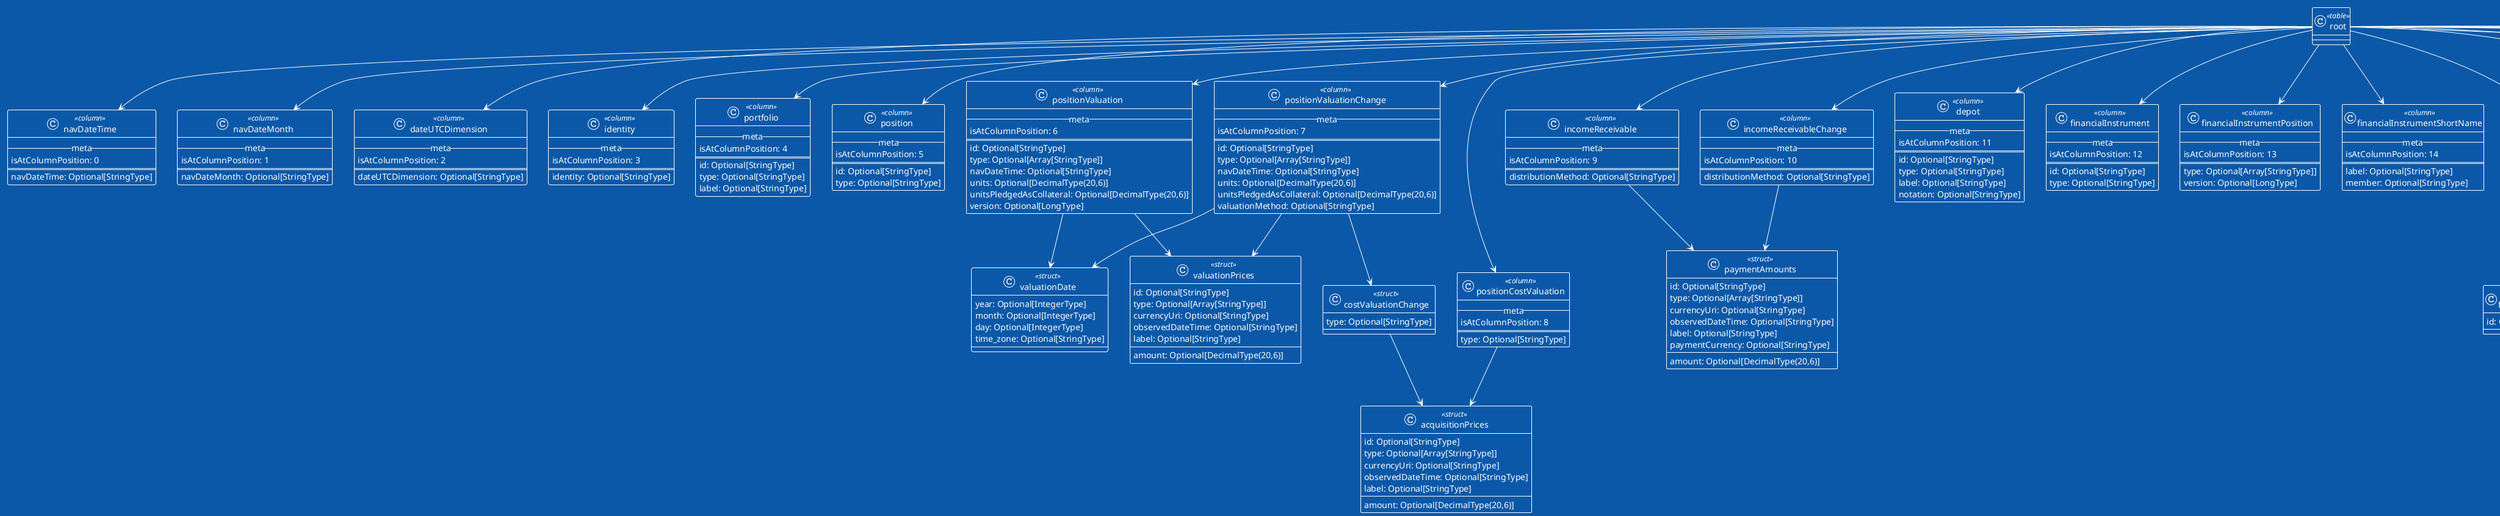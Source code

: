 @startuml some-model-name

!theme amiga

class root <<table>> {
}

class navDateTime <<column>> {
    --meta--
    isAtColumnPosition: 0
    ===
    navDateTime: Optional[StringType]
}

class navDateMonth <<column>> {
    --meta--
    isAtColumnPosition: 1
    ===
    navDateMonth: Optional[StringType]
}

class dateUTCDimension <<column>> {
    --meta--
    isAtColumnPosition: 2
    ===
    dateUTCDimension: Optional[StringType]
}

class identity <<column>> {
    --meta--
    isAtColumnPosition: 3
    ===
    identity: Optional[StringType]
}

class portfolio <<column>> {
    --meta--
    isAtColumnPosition: 4
    ===
    id: Optional[StringType]
    type: Optional[StringType]
    label: Optional[StringType]
}

class position <<column>> {
    --meta--
    isAtColumnPosition: 5
    ===
    id: Optional[StringType]
    type: Optional[StringType]
}

class positionValuation <<column>> {
    --meta--
    isAtColumnPosition: 6
    ===
    id: Optional[StringType]
    type: Optional[Array[StringType]]
    navDateTime: Optional[StringType]
    units: Optional[DecimalType(20,6)]
    unitsPledgedAsCollateral: Optional[DecimalType(20,6)]
    version: Optional[LongType]
}

class valuationDate <<struct>> {
    year: Optional[IntegerType]
    month: Optional[IntegerType]
    day: Optional[IntegerType]
    time_zone: Optional[StringType]
}

class valuationPrices <<struct>> {
    id: Optional[StringType]
    type: Optional[Array[StringType]]
    amount: Optional[DecimalType(20,6)]
    currencyUri: Optional[StringType]
    observedDateTime: Optional[StringType]
    label: Optional[StringType]
}

class positionValuationChange <<column>> {
    --meta--
    isAtColumnPosition: 7
    ===
    id: Optional[StringType]
    type: Optional[Array[StringType]]
    navDateTime: Optional[StringType]
    units: Optional[DecimalType(20,6)]
    unitsPledgedAsCollateral: Optional[DecimalType(20,6)]
    valuationMethod: Optional[StringType]
}

class costValuationChange <<struct>> {
    type: Optional[StringType]
}

class acquisitionPrices <<struct>> {
    id: Optional[StringType]
    type: Optional[Array[StringType]]
    amount: Optional[DecimalType(20,6)]
    currencyUri: Optional[StringType]
    observedDateTime: Optional[StringType]
    label: Optional[StringType]
}

class positionCostValuation <<column>> {
    --meta--
    isAtColumnPosition: 8
    ===
    type: Optional[StringType]
}

class incomeReceivable <<column>> {
    --meta--
    isAtColumnPosition: 9
    ===
    distributionMethod: Optional[StringType]
}

class paymentAmounts <<struct>> {
    id: Optional[StringType]
    type: Optional[Array[StringType]]
    amount: Optional[DecimalType(20,6)]
    currencyUri: Optional[StringType]
    observedDateTime: Optional[StringType]
    label: Optional[StringType]
    paymentCurrency: Optional[StringType]
}

class incomeReceivableChange <<column>> {
    --meta--
    isAtColumnPosition: 10
    ===
    distributionMethod: Optional[StringType]
}

class depot <<column>> {
    --meta--
    isAtColumnPosition: 11
    ===
    id: Optional[StringType]
    type: Optional[StringType]
    label: Optional[StringType]
    notation: Optional[StringType]
}

class financialInstrument <<column>> {
    --meta--
    isAtColumnPosition: 12
    ===
    id: Optional[StringType]
    type: Optional[StringType]
}

class financialInstrumentPosition <<column>> {
    --meta--
    isAtColumnPosition: 13
    ===
    type: Optional[Array[StringType]]
    version: Optional[LongType]
}

class financialInstrumentShortName <<column>> {
    --meta--
    isAtColumnPosition: 14
    ===
    label: Optional[StringType]
    member: Optional[StringType]
}

class financialInstrumentRatingScore <<column>> {
    --meta--
    isAtColumnPosition: 15
    ===
}

class financialInstrumentRatingScoreArrayStruct <<array_struct>> {
    id: Optional[StringType]
}

class countryOfRisk <<column>> {
    --meta--
    isAtColumnPosition: 15
    ===
    countryOfRisk: Optional[StringType]
}

class financialInstrumentLegallyRecordedInCountry <<column>> {
    --meta--
    isAtColumnPosition: 16
    ===
    financialInstrumentLegallyRecordedInCountry: Optional[StringType]
}

class financialInstrumentIssuer <<column>> {
    --meta--
    isAtColumnPosition: 17
    ===
    type: Optional[StringType]
    classifier: Optional[StringType]
    notation: Optional[StringType]
    label: Optional[StringType]
}

class financialInstrumentMaturityDate <<column>> {
    --meta--
    isAtColumnPosition: 18
    ===
    financialInstrumentMaturityDate: Optional[StringType]
}

class financialInstrumentIdentifiers <<column>> {
    --meta--
    isAtColumnPosition: 19
    ===
}

class financialInstrumentIdentifiersArrayStruct <<array_struct>> {
    type: Optional[StringType]
    label: Optional[StringType]
}

class financialInstrumentClassifiers <<column>> {
    --meta--
    isAtColumnPosition: 19
    ===
}

class financialInstrumentClassifiersArrayStruct <<array_struct>> {
    type: Optional[StringType]
    label: Optional[StringType]
    notation: Optional[StringType]
}

class financialInstrumentPrices <<column>> {
    --meta--
    isAtColumnPosition: 19
    ===
}

class financialInstrumentPricesArrayStruct <<array_struct>> {
    id: Optional[StringType]
    type: Optional[Array[StringType]]
    amount: Optional[DecimalType(20,6)]
    currencyUri: Optional[StringType]
    observedDateTime: Optional[StringType]
    financialInstrumentPricingSource: Optional[StringType]
    label: Optional[StringType]
}

class financialInstrumentPricesChange <<column>> {
    --meta--
    isAtColumnPosition: 19
    ===
}

class financialInstrumentPricesChangeArrayStruct <<array_struct>> {
    id: Optional[StringType]
    type: Optional[Array[StringType]]
    amount: Optional[DecimalType(20,6)]
    currencyUri: Optional[StringType]
    observedDateTime: Optional[StringType]
    financialInstrumentPricingSource: Optional[StringType]
    label: Optional[StringType]
}

class financialInstrumentPricingFactor <<column>> {
    --meta--
    isAtColumnPosition: 19
    ===
    financialInstrumentPricingFactor: Optional[DecimalType(10,6)]
}

class annualisedDividendRate <<column>> {
    --meta--
    isAtColumnPosition: 20
    ===
    type: Optional[StringType]
    rate: Optional[DecimalType(10,6)]
}

class annualisedInterestRate <<column>> {
    --meta--
    isAtColumnPosition: 21
    ===
    type: Optional[StringType]
    rate: Optional[DecimalType(10,6)]
}

class run <<column>> {
    --meta--
    isAtColumnPosition: 22
    ===
    runIdentity: Optional[StringType]
}

root --> navDateTime 
root --> navDateMonth 
root --> dateUTCDimension 
root --> identity 
root --> portfolio 
root --> position 
root --> positionValuation 
root --> positionValuationChange 
root --> positionCostValuation 
root --> incomeReceivable 
root --> incomeReceivableChange 
root --> depot 
root --> financialInstrument 
root --> financialInstrumentPosition 
root --> financialInstrumentShortName 
root --> financialInstrumentRatingScore 
root --> countryOfRisk 
root --> financialInstrumentLegallyRecordedInCountry 
root --> financialInstrumentIssuer 
root --> financialInstrumentMaturityDate 
root --> financialInstrumentIdentifiers 
root --> financialInstrumentClassifiers 
root --> financialInstrumentPrices 
root --> financialInstrumentPricesChange 
root --> financialInstrumentPricingFactor 
root --> annualisedDividendRate 
root --> annualisedInterestRate 
root --> run 
positionValuation --> valuationDate 
positionValuation --> valuationPrices 
positionValuationChange --> valuationDate 
positionValuationChange --> costValuationChange 
positionValuationChange --> valuationPrices 
costValuationChange --> acquisitionPrices 
positionCostValuation --> acquisitionPrices 
incomeReceivable --> paymentAmounts 
incomeReceivableChange --> paymentAmounts 
financialInstrumentRatingScore --> "1..*" financialInstrumentRatingScoreArrayStruct 
financialInstrumentIdentifiers --> "1..*" financialInstrumentIdentifiersArrayStruct 
financialInstrumentClassifiers --> "1..*" financialInstrumentClassifiersArrayStruct 
financialInstrumentPrices --> "1..*" financialInstrumentPricesArrayStruct 
financialInstrumentPricesChange --> "1..*" financialInstrumentPricesChangeArrayStruct 
@enduml